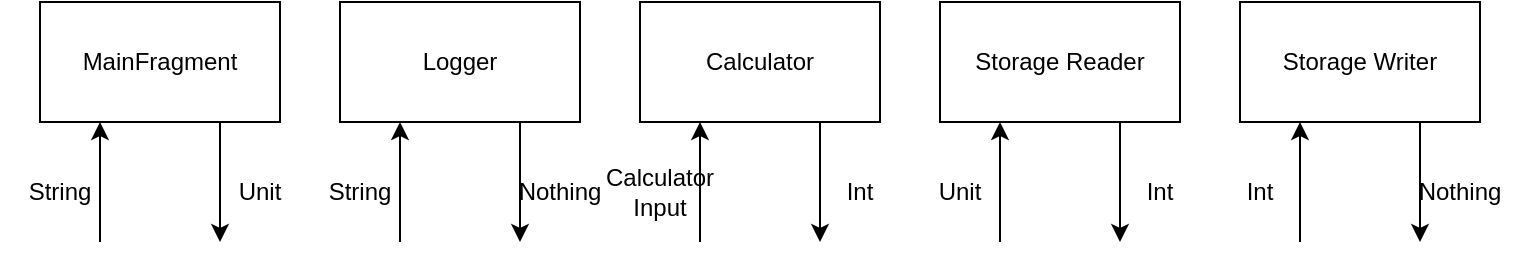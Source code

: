 <mxfile version="18.2.1" type="github">
  <diagram id="EVje6Y2Se25RqDx0-iHz" name="Page-1">
    <mxGraphModel dx="786" dy="419" grid="1" gridSize="10" guides="1" tooltips="1" connect="1" arrows="1" fold="1" page="1" pageScale="1" pageWidth="827" pageHeight="1169" math="0" shadow="0">
      <root>
        <mxCell id="0" />
        <mxCell id="1" parent="0" />
        <mxCell id="hWQ3sAZtOVnzNfnGoFL--1" value="MainFragment" style="rounded=0;whiteSpace=wrap;html=1;" parent="1" vertex="1">
          <mxGeometry x="140" y="80" width="120" height="60" as="geometry" />
        </mxCell>
        <mxCell id="hWQ3sAZtOVnzNfnGoFL--3" value="Logger" style="rounded=0;whiteSpace=wrap;html=1;" parent="1" vertex="1">
          <mxGeometry x="290" y="80" width="120" height="60" as="geometry" />
        </mxCell>
        <mxCell id="hWQ3sAZtOVnzNfnGoFL--4" value="Calculator" style="rounded=0;whiteSpace=wrap;html=1;" parent="1" vertex="1">
          <mxGeometry x="440" y="80" width="120" height="60" as="geometry" />
        </mxCell>
        <mxCell id="hWQ3sAZtOVnzNfnGoFL--5" value="Storage Reader" style="rounded=0;whiteSpace=wrap;html=1;" parent="1" vertex="1">
          <mxGeometry x="590" y="80" width="120" height="60" as="geometry" />
        </mxCell>
        <mxCell id="hWQ3sAZtOVnzNfnGoFL--9" value="" style="endArrow=classic;html=1;rounded=0;entryX=0.25;entryY=1;entryDx=0;entryDy=0;" parent="1" target="hWQ3sAZtOVnzNfnGoFL--1" edge="1">
          <mxGeometry width="50" height="50" relative="1" as="geometry">
            <mxPoint x="170" y="200" as="sourcePoint" />
            <mxPoint x="430" y="170" as="targetPoint" />
          </mxGeometry>
        </mxCell>
        <mxCell id="hWQ3sAZtOVnzNfnGoFL--10" value="" style="endArrow=classic;html=1;rounded=0;exitX=0.75;exitY=1;exitDx=0;exitDy=0;" parent="1" source="hWQ3sAZtOVnzNfnGoFL--1" edge="1">
          <mxGeometry width="50" height="50" relative="1" as="geometry">
            <mxPoint x="380" y="220" as="sourcePoint" />
            <mxPoint x="230" y="200" as="targetPoint" />
          </mxGeometry>
        </mxCell>
        <mxCell id="hWQ3sAZtOVnzNfnGoFL--11" value="Unit" style="text;html=1;strokeColor=none;fillColor=none;align=center;verticalAlign=middle;whiteSpace=wrap;rounded=0;" parent="1" vertex="1">
          <mxGeometry x="220" y="160" width="60" height="30" as="geometry" />
        </mxCell>
        <mxCell id="hWQ3sAZtOVnzNfnGoFL--12" value="String" style="text;html=1;strokeColor=none;fillColor=none;align=center;verticalAlign=middle;whiteSpace=wrap;rounded=0;" parent="1" vertex="1">
          <mxGeometry x="120" y="160" width="60" height="30" as="geometry" />
        </mxCell>
        <mxCell id="hWQ3sAZtOVnzNfnGoFL--15" value="" style="endArrow=classic;html=1;rounded=0;entryX=0.25;entryY=1;entryDx=0;entryDy=0;" parent="1" target="hWQ3sAZtOVnzNfnGoFL--4" edge="1">
          <mxGeometry width="50" height="50" relative="1" as="geometry">
            <mxPoint x="470" y="200" as="sourcePoint" />
            <mxPoint x="430" y="170" as="targetPoint" />
          </mxGeometry>
        </mxCell>
        <mxCell id="hWQ3sAZtOVnzNfnGoFL--17" value="" style="endArrow=classic;html=1;rounded=0;entryX=0.25;entryY=1;entryDx=0;entryDy=0;" parent="1" target="hWQ3sAZtOVnzNfnGoFL--5" edge="1">
          <mxGeometry width="50" height="50" relative="1" as="geometry">
            <mxPoint x="620" y="200" as="sourcePoint" />
            <mxPoint x="430" y="170" as="targetPoint" />
          </mxGeometry>
        </mxCell>
        <mxCell id="hWQ3sAZtOVnzNfnGoFL--19" value="" style="endArrow=classic;html=1;rounded=0;exitX=0.75;exitY=1;exitDx=0;exitDy=0;" parent="1" source="hWQ3sAZtOVnzNfnGoFL--5" edge="1">
          <mxGeometry width="50" height="50" relative="1" as="geometry">
            <mxPoint x="380" y="220" as="sourcePoint" />
            <mxPoint x="680" y="200" as="targetPoint" />
          </mxGeometry>
        </mxCell>
        <mxCell id="hWQ3sAZtOVnzNfnGoFL--21" value="Calculator&lt;br&gt;Input" style="text;html=1;strokeColor=none;fillColor=none;align=center;verticalAlign=middle;whiteSpace=wrap;rounded=0;" parent="1" vertex="1">
          <mxGeometry x="420" y="160" width="60" height="30" as="geometry" />
        </mxCell>
        <mxCell id="hWQ3sAZtOVnzNfnGoFL--24" value="" style="endArrow=classic;html=1;rounded=0;exitX=0.75;exitY=1;exitDx=0;exitDy=0;" parent="1" source="hWQ3sAZtOVnzNfnGoFL--4" edge="1">
          <mxGeometry width="50" height="50" relative="1" as="geometry">
            <mxPoint x="530" y="220" as="sourcePoint" />
            <mxPoint x="530" y="200" as="targetPoint" />
          </mxGeometry>
        </mxCell>
        <mxCell id="hWQ3sAZtOVnzNfnGoFL--25" value="Int" style="text;html=1;strokeColor=none;fillColor=none;align=center;verticalAlign=middle;whiteSpace=wrap;rounded=0;" parent="1" vertex="1">
          <mxGeometry x="520" y="160" width="60" height="30" as="geometry" />
        </mxCell>
        <mxCell id="hWQ3sAZtOVnzNfnGoFL--26" value="Unit" style="text;html=1;strokeColor=none;fillColor=none;align=center;verticalAlign=middle;whiteSpace=wrap;rounded=0;" parent="1" vertex="1">
          <mxGeometry x="570" y="160" width="60" height="30" as="geometry" />
        </mxCell>
        <mxCell id="hWQ3sAZtOVnzNfnGoFL--27" value="Int" style="text;html=1;strokeColor=none;fillColor=none;align=center;verticalAlign=middle;whiteSpace=wrap;rounded=0;" parent="1" vertex="1">
          <mxGeometry x="670" y="160" width="60" height="30" as="geometry" />
        </mxCell>
        <mxCell id="hWQ3sAZtOVnzNfnGoFL--28" value="Storage Writer" style="rounded=0;whiteSpace=wrap;html=1;" parent="1" vertex="1">
          <mxGeometry x="740" y="80" width="120" height="60" as="geometry" />
        </mxCell>
        <mxCell id="5wVzsqIftkfcj3QDarmW-4" value="" style="endArrow=classic;html=1;rounded=0;entryX=0.25;entryY=1;entryDx=0;entryDy=0;" parent="1" edge="1">
          <mxGeometry width="50" height="50" relative="1" as="geometry">
            <mxPoint x="320" y="200" as="sourcePoint" />
            <mxPoint x="320" y="140" as="targetPoint" />
          </mxGeometry>
        </mxCell>
        <mxCell id="5wVzsqIftkfcj3QDarmW-5" value="" style="endArrow=classic;html=1;rounded=0;exitX=0.75;exitY=1;exitDx=0;exitDy=0;" parent="1" edge="1">
          <mxGeometry width="50" height="50" relative="1" as="geometry">
            <mxPoint x="380" y="140" as="sourcePoint" />
            <mxPoint x="380" y="200" as="targetPoint" />
          </mxGeometry>
        </mxCell>
        <mxCell id="5wVzsqIftkfcj3QDarmW-6" value="Nothing" style="text;html=1;strokeColor=none;fillColor=none;align=center;verticalAlign=middle;whiteSpace=wrap;rounded=0;" parent="1" vertex="1">
          <mxGeometry x="370" y="160" width="60" height="30" as="geometry" />
        </mxCell>
        <mxCell id="5wVzsqIftkfcj3QDarmW-7" value="String" style="text;html=1;strokeColor=none;fillColor=none;align=center;verticalAlign=middle;whiteSpace=wrap;rounded=0;" parent="1" vertex="1">
          <mxGeometry x="270" y="160" width="60" height="30" as="geometry" />
        </mxCell>
        <mxCell id="5wVzsqIftkfcj3QDarmW-8" value="" style="endArrow=classic;html=1;rounded=0;entryX=0.25;entryY=1;entryDx=0;entryDy=0;" parent="1" edge="1">
          <mxGeometry width="50" height="50" relative="1" as="geometry">
            <mxPoint x="770" y="200" as="sourcePoint" />
            <mxPoint x="770" y="140" as="targetPoint" />
          </mxGeometry>
        </mxCell>
        <mxCell id="5wVzsqIftkfcj3QDarmW-9" value="" style="endArrow=classic;html=1;rounded=0;exitX=0.75;exitY=1;exitDx=0;exitDy=0;" parent="1" edge="1">
          <mxGeometry width="50" height="50" relative="1" as="geometry">
            <mxPoint x="830" y="140" as="sourcePoint" />
            <mxPoint x="830" y="200" as="targetPoint" />
          </mxGeometry>
        </mxCell>
        <mxCell id="5wVzsqIftkfcj3QDarmW-10" value="Nothing" style="text;html=1;strokeColor=none;fillColor=none;align=center;verticalAlign=middle;whiteSpace=wrap;rounded=0;" parent="1" vertex="1">
          <mxGeometry x="820" y="160" width="60" height="30" as="geometry" />
        </mxCell>
        <mxCell id="5wVzsqIftkfcj3QDarmW-11" value="Int" style="text;html=1;strokeColor=none;fillColor=none;align=center;verticalAlign=middle;whiteSpace=wrap;rounded=0;" parent="1" vertex="1">
          <mxGeometry x="720" y="160" width="60" height="30" as="geometry" />
        </mxCell>
      </root>
    </mxGraphModel>
  </diagram>
</mxfile>
